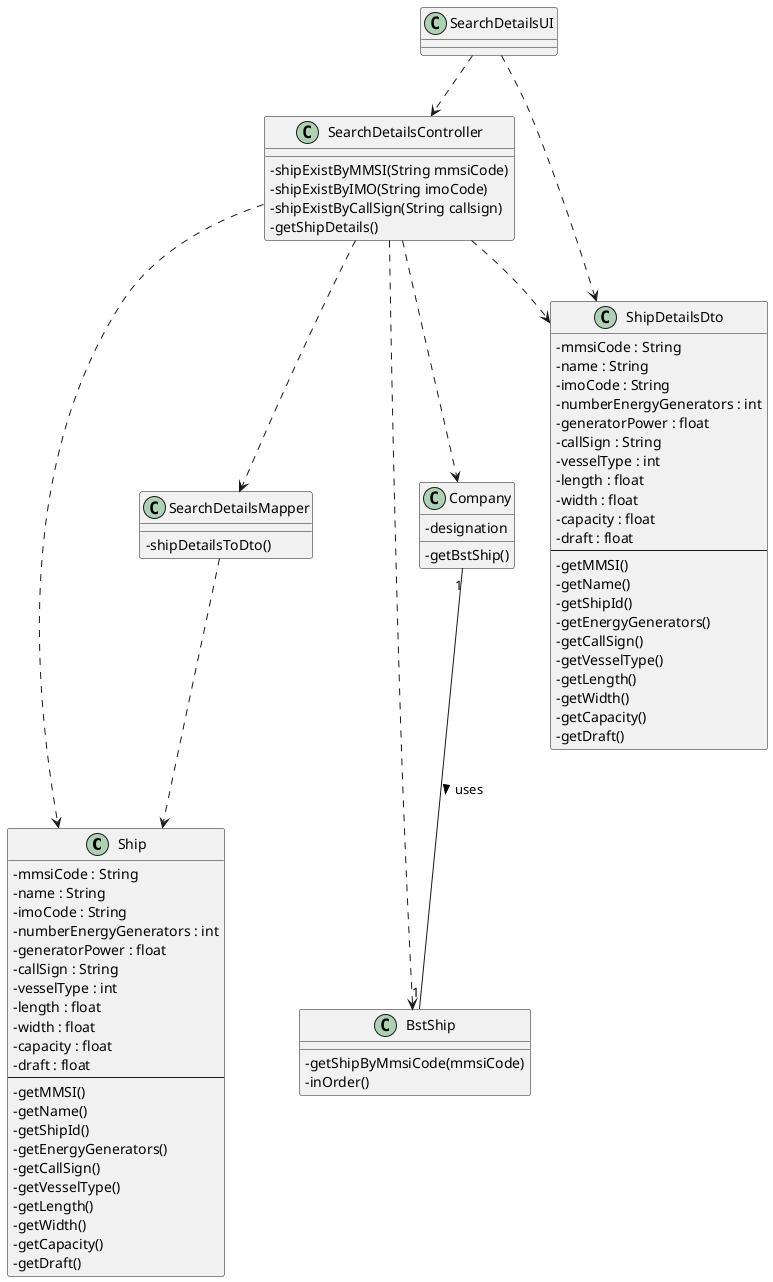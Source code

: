 @startuml
'https://plantuml.com/class-diagram

skinparam classAttributeIconSize 0

class Ship {
-mmsiCode : String
-name : String
-imoCode : String
-numberEnergyGenerators : int
-generatorPower : float
-callSign : String
-vesselType : int
-length : float
-width : float
-capacity : float
-draft : float
--
-getMMSI()
-getName()
-getShipId()
-getEnergyGenerators()
-getCallSign()
-getVesselType()
-getLength()
-getWidth()
-getCapacity()
-getDraft()
}


class BstShip {
-getShipByMmsiCode(mmsiCode)
-inOrder()

}


class SearchDetailsUI {}

class SearchDetailsController {
-shipExistByMMSI(String mmsiCode)
-shipExistByIMO(String imoCode)
-shipExistByCallSign(String callsign)
-getShipDetails()
}

class Company {
-designation
-getBstShip()
}

class SearchDetailsMapper{
-shipDetailsToDto()
}

class ShipDetailsDto{
-mmsiCode : String
-name : String
-imoCode : String
-numberEnergyGenerators : int
-generatorPower : float
-callSign : String
-vesselType : int
-length : float
-width : float
-capacity : float
-draft : float
--
-getMMSI()
-getName()
-getShipId()
-getEnergyGenerators()
-getCallSign()
-getVesselType()
-getLength()
-getWidth()
-getCapacity()
-getDraft()
}



Company "1" -- "1" BstShip : uses >

SearchDetailsUI ..> SearchDetailsController
SearchDetailsUI ..> ShipDetailsDto

SearchDetailsController ..> Company
SearchDetailsController ..> BstShip
SearchDetailsController ..> Ship
SearchDetailsController ..> SearchDetailsMapper
SearchDetailsController ..> ShipDetailsDto


SearchDetailsMapper ..> Ship



@enduml